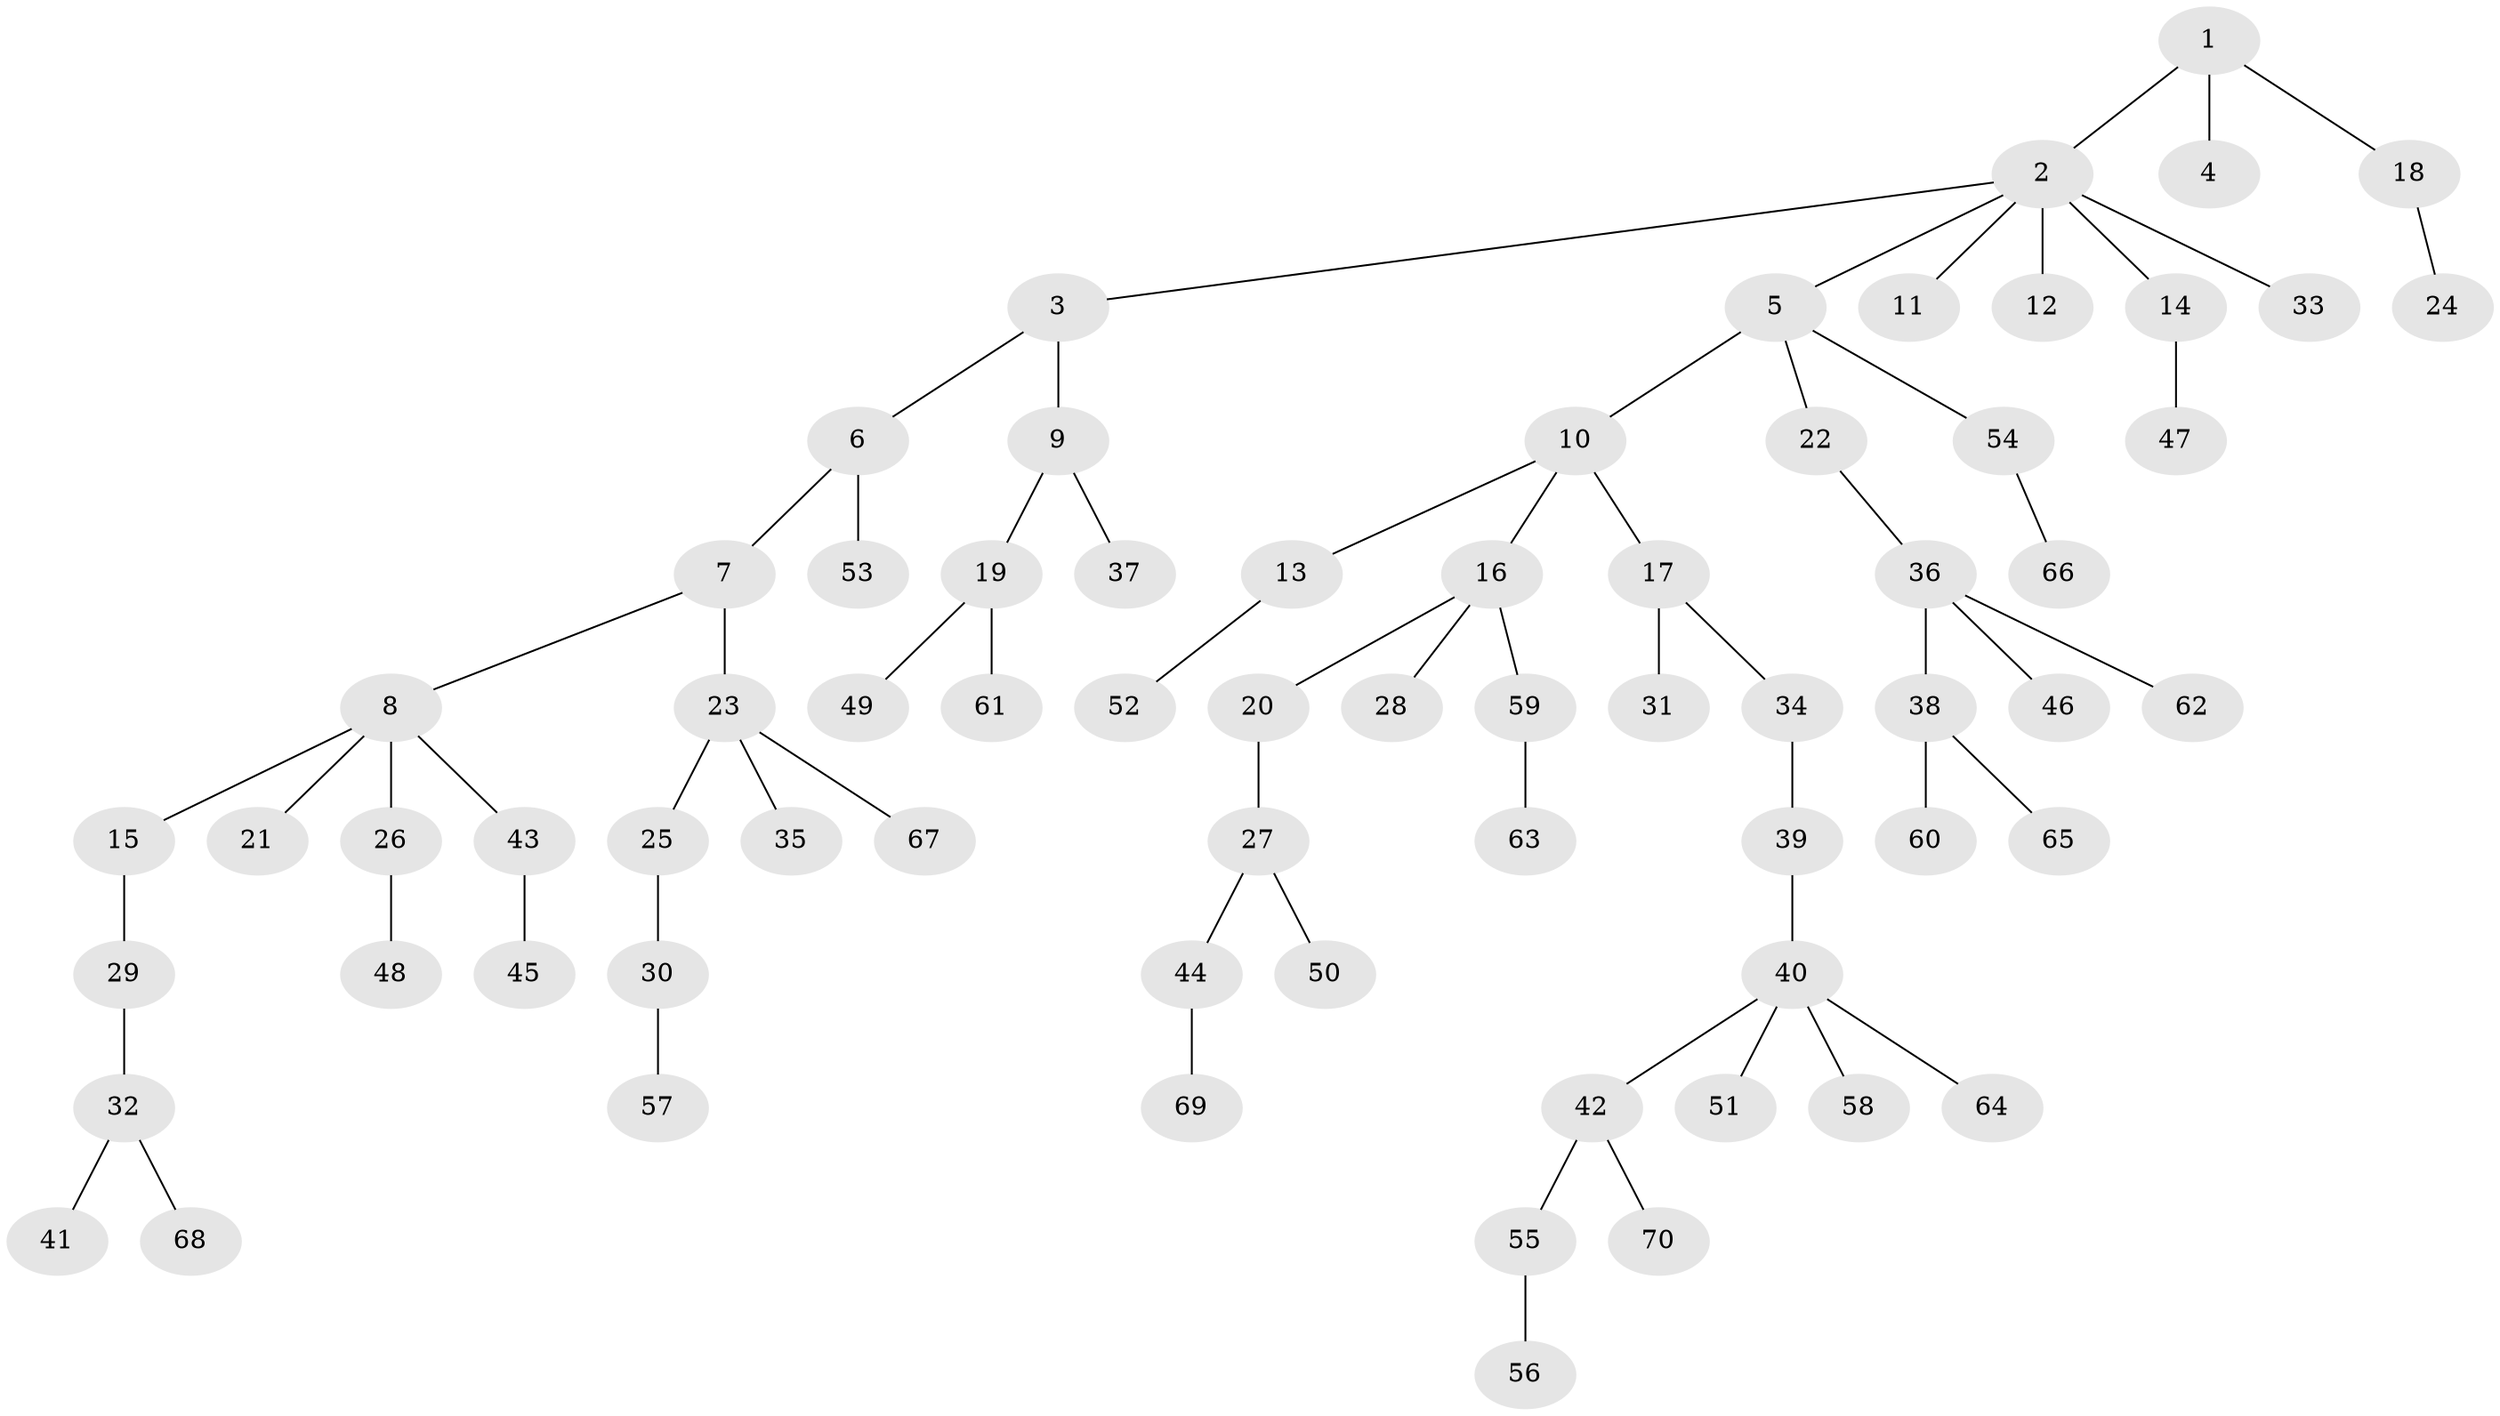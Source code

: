 // Generated by graph-tools (version 1.1) at 2025/26/03/09/25 03:26:33]
// undirected, 70 vertices, 69 edges
graph export_dot {
graph [start="1"]
  node [color=gray90,style=filled];
  1;
  2;
  3;
  4;
  5;
  6;
  7;
  8;
  9;
  10;
  11;
  12;
  13;
  14;
  15;
  16;
  17;
  18;
  19;
  20;
  21;
  22;
  23;
  24;
  25;
  26;
  27;
  28;
  29;
  30;
  31;
  32;
  33;
  34;
  35;
  36;
  37;
  38;
  39;
  40;
  41;
  42;
  43;
  44;
  45;
  46;
  47;
  48;
  49;
  50;
  51;
  52;
  53;
  54;
  55;
  56;
  57;
  58;
  59;
  60;
  61;
  62;
  63;
  64;
  65;
  66;
  67;
  68;
  69;
  70;
  1 -- 2;
  1 -- 4;
  1 -- 18;
  2 -- 3;
  2 -- 5;
  2 -- 11;
  2 -- 12;
  2 -- 14;
  2 -- 33;
  3 -- 6;
  3 -- 9;
  5 -- 10;
  5 -- 22;
  5 -- 54;
  6 -- 7;
  6 -- 53;
  7 -- 8;
  7 -- 23;
  8 -- 15;
  8 -- 21;
  8 -- 26;
  8 -- 43;
  9 -- 19;
  9 -- 37;
  10 -- 13;
  10 -- 16;
  10 -- 17;
  13 -- 52;
  14 -- 47;
  15 -- 29;
  16 -- 20;
  16 -- 28;
  16 -- 59;
  17 -- 31;
  17 -- 34;
  18 -- 24;
  19 -- 49;
  19 -- 61;
  20 -- 27;
  22 -- 36;
  23 -- 25;
  23 -- 35;
  23 -- 67;
  25 -- 30;
  26 -- 48;
  27 -- 44;
  27 -- 50;
  29 -- 32;
  30 -- 57;
  32 -- 41;
  32 -- 68;
  34 -- 39;
  36 -- 38;
  36 -- 46;
  36 -- 62;
  38 -- 60;
  38 -- 65;
  39 -- 40;
  40 -- 42;
  40 -- 51;
  40 -- 58;
  40 -- 64;
  42 -- 55;
  42 -- 70;
  43 -- 45;
  44 -- 69;
  54 -- 66;
  55 -- 56;
  59 -- 63;
}
